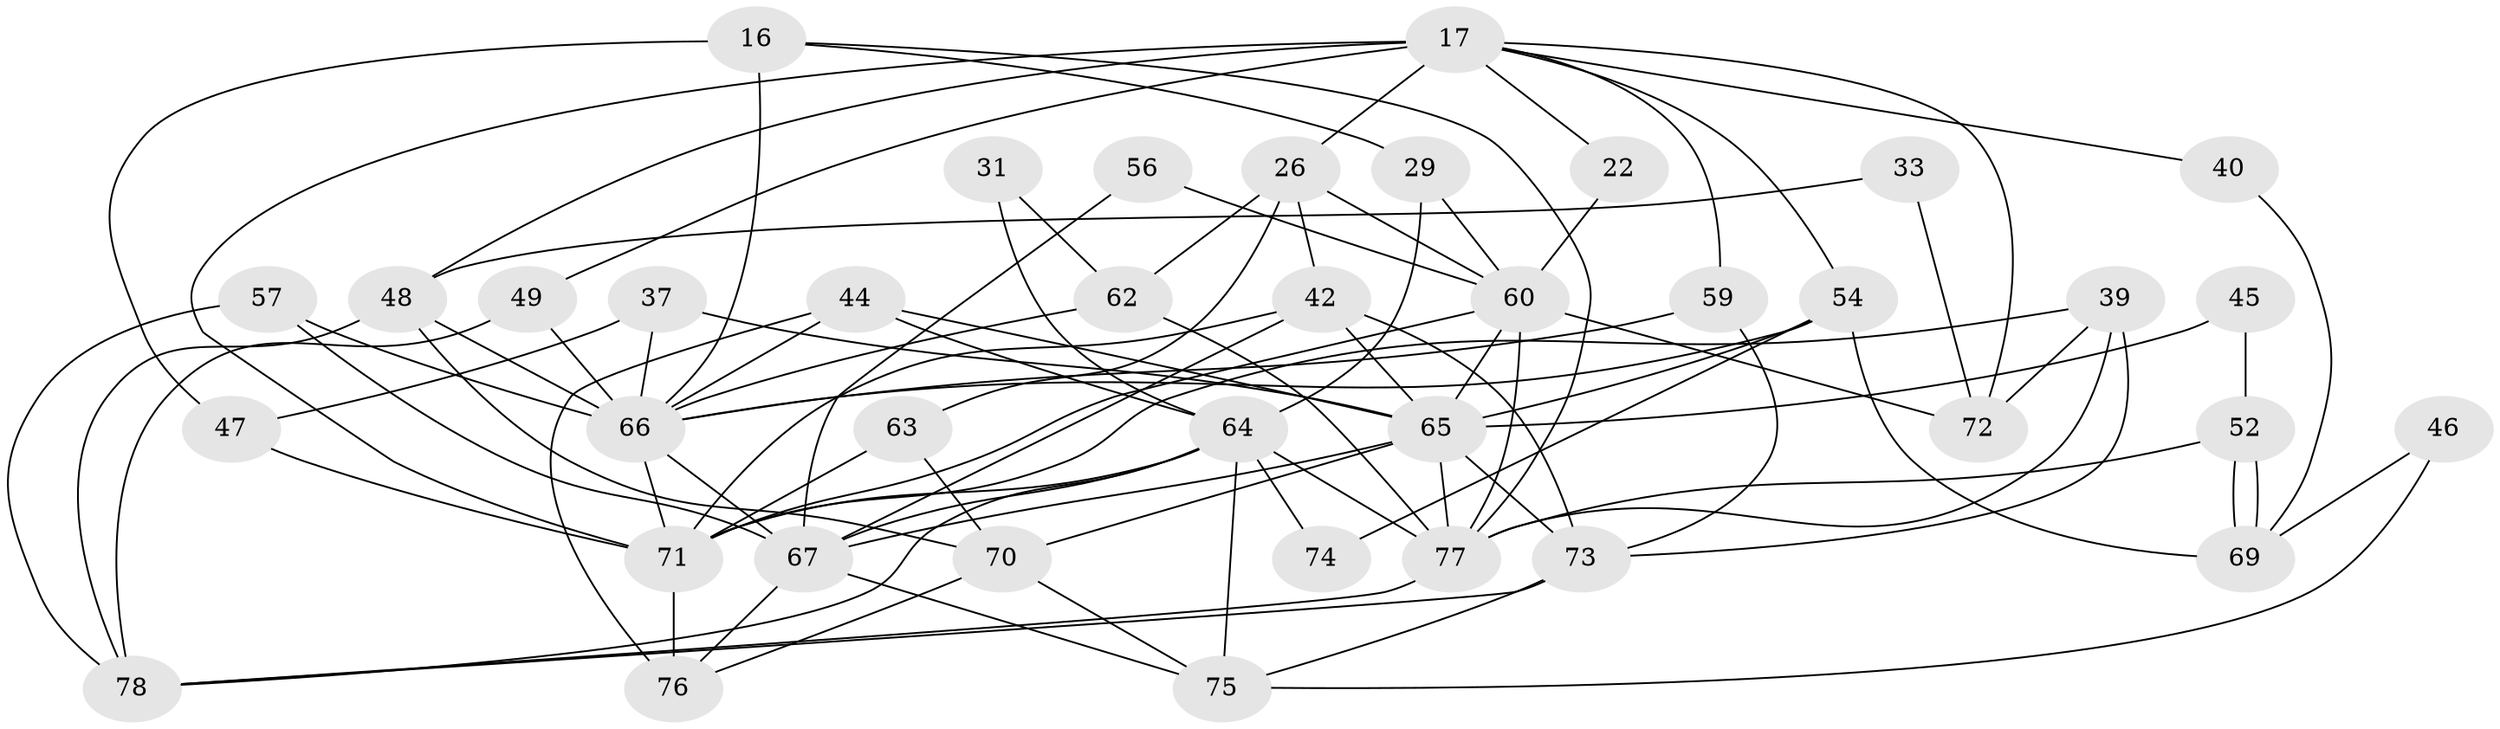 // original degree distribution, {3: 0.2692307692307692, 4: 0.19230769230769232, 2: 0.16666666666666666, 5: 0.19230769230769232, 6: 0.14102564102564102, 7: 0.02564102564102564, 8: 0.01282051282051282}
// Generated by graph-tools (version 1.1) at 2025/51/03/09/25 04:51:18]
// undirected, 39 vertices, 92 edges
graph export_dot {
graph [start="1"]
  node [color=gray90,style=filled];
  16;
  17 [super="+15"];
  22;
  26;
  29 [super="+20"];
  31;
  33;
  37 [super="+34"];
  39;
  40;
  42 [super="+11"];
  44 [super="+21"];
  45;
  46;
  47 [super="+4"];
  48 [super="+36"];
  49;
  52;
  54;
  56 [super="+7"];
  57;
  59;
  60 [super="+32+24+30"];
  62;
  63;
  64 [super="+28+55"];
  65 [super="+53+50+61"];
  66 [super="+8+25+51"];
  67 [super="+19+58"];
  69;
  70 [super="+5+38"];
  71 [super="+68"];
  72;
  73 [super="+6+27"];
  74;
  75 [super="+10"];
  76;
  77 [super="+35+41+9"];
  78 [super="+43"];
  16 -- 47 [weight=2];
  16 -- 29;
  16 -- 66 [weight=2];
  16 -- 77;
  17 -- 48;
  17 -- 22;
  17 -- 40;
  17 -- 49;
  17 -- 54;
  17 -- 71 [weight=2];
  17 -- 72;
  17 -- 26;
  17 -- 59;
  22 -- 60;
  26 -- 42;
  26 -- 62;
  26 -- 63;
  26 -- 60;
  29 -- 64 [weight=3];
  29 -- 60 [weight=2];
  31 -- 64;
  31 -- 62;
  33 -- 48;
  33 -- 72;
  37 -- 65 [weight=3];
  37 -- 47 [weight=2];
  37 -- 66;
  39 -- 71;
  39 -- 73;
  39 -- 72;
  39 -- 77;
  40 -- 69;
  42 -- 73;
  42 -- 67;
  42 -- 71;
  42 -- 65;
  44 -- 76 [weight=2];
  44 -- 64 [weight=2];
  44 -- 66;
  44 -- 65;
  45 -- 52;
  45 -- 65;
  46 -- 69;
  46 -- 75;
  47 -- 71;
  48 -- 66 [weight=2];
  48 -- 78;
  48 -- 70;
  49 -- 78;
  49 -- 66;
  52 -- 69;
  52 -- 69;
  52 -- 77;
  54 -- 69;
  54 -- 74;
  54 -- 66;
  54 -- 65;
  56 -- 67 [weight=2];
  56 -- 60 [weight=2];
  57 -- 67 [weight=2];
  57 -- 78 [weight=2];
  57 -- 66 [weight=2];
  59 -- 66;
  59 -- 73;
  60 -- 71;
  60 -- 72;
  60 -- 77 [weight=3];
  60 -- 65 [weight=2];
  62 -- 66;
  62 -- 77;
  63 -- 71;
  63 -- 70;
  64 -- 67;
  64 -- 74;
  64 -- 75;
  64 -- 78;
  64 -- 71;
  64 -- 77 [weight=2];
  65 -- 70;
  65 -- 73;
  65 -- 77;
  65 -- 67;
  66 -- 67;
  66 -- 71;
  67 -- 75;
  67 -- 76;
  70 -- 76;
  70 -- 75;
  71 -- 76;
  73 -- 78;
  73 -- 75;
  77 -- 78;
}
